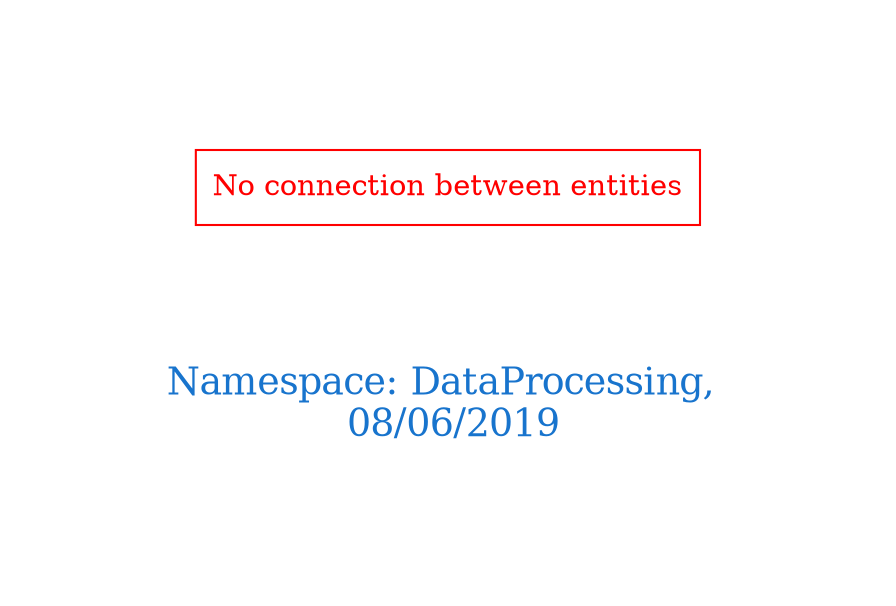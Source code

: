 digraph OGIT_ontology {
 graph [ rankdir= LR,pad=1 
fontsize = 18,
fontcolor= dodgerblue3,label = "\n\n\nNamespace: DataProcessing, \n 08/06/2019"];
node[shape=polygon];
edge [  color="gray81"];

"No connection between entities" [fontcolor = "red",color="red", shape="polygon"]
}
